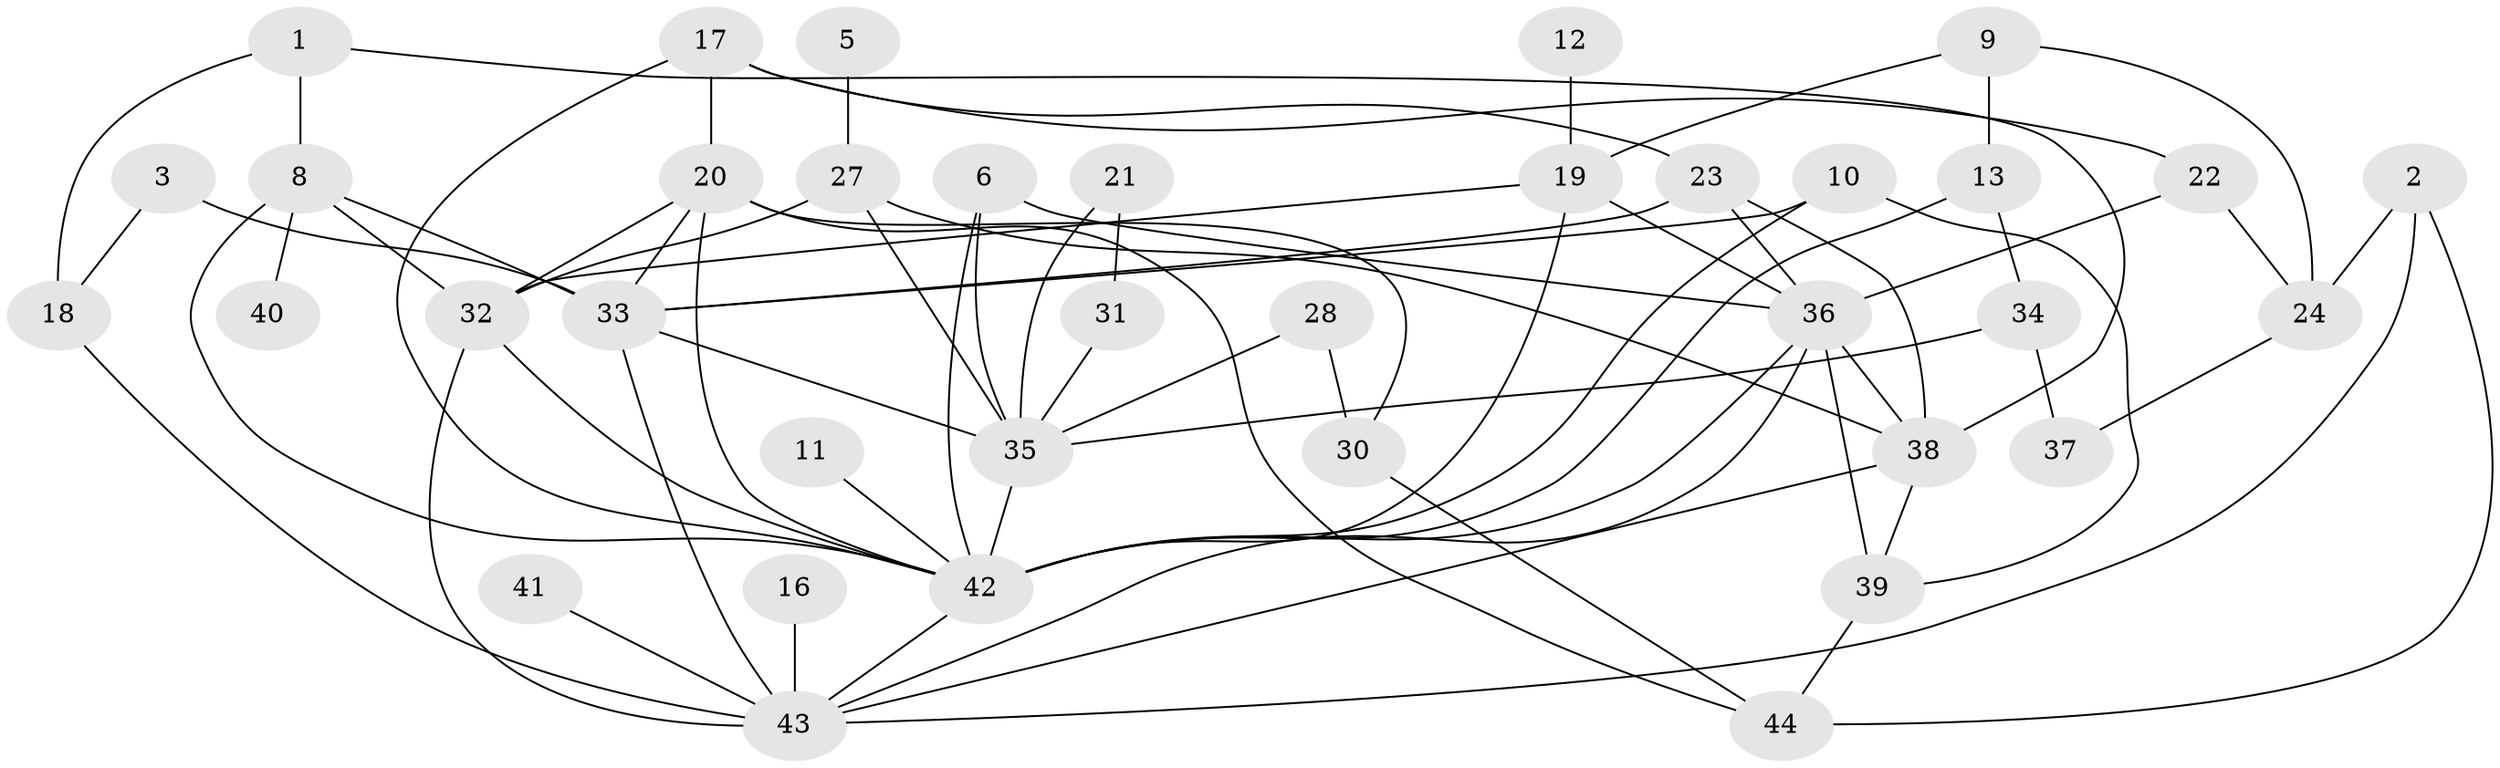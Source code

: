 // original degree distribution, {3: 0.2159090909090909, 4: 0.19318181818181818, 2: 0.23863636363636365, 0: 0.07954545454545454, 6: 0.056818181818181816, 1: 0.13636363636363635, 9: 0.011363636363636364, 5: 0.06818181818181818}
// Generated by graph-tools (version 1.1) at 2025/49/03/09/25 03:49:05]
// undirected, 37 vertices, 71 edges
graph export_dot {
graph [start="1"]
  node [color=gray90,style=filled];
  1;
  2;
  3;
  5;
  6;
  8;
  9;
  10;
  11;
  12;
  13;
  16;
  17;
  18;
  19;
  20;
  21;
  22;
  23;
  24;
  27;
  28;
  30;
  31;
  32;
  33;
  34;
  35;
  36;
  37;
  38;
  39;
  40;
  41;
  42;
  43;
  44;
  1 -- 8 [weight=1.0];
  1 -- 18 [weight=1.0];
  1 -- 38 [weight=1.0];
  2 -- 24 [weight=1.0];
  2 -- 43 [weight=1.0];
  2 -- 44 [weight=1.0];
  3 -- 18 [weight=1.0];
  3 -- 33 [weight=2.0];
  5 -- 27 [weight=1.0];
  6 -- 35 [weight=1.0];
  6 -- 36 [weight=1.0];
  6 -- 42 [weight=1.0];
  8 -- 32 [weight=2.0];
  8 -- 33 [weight=1.0];
  8 -- 40 [weight=1.0];
  8 -- 42 [weight=1.0];
  9 -- 13 [weight=1.0];
  9 -- 19 [weight=1.0];
  9 -- 24 [weight=1.0];
  10 -- 33 [weight=1.0];
  10 -- 39 [weight=1.0];
  10 -- 42 [weight=1.0];
  11 -- 42 [weight=1.0];
  12 -- 19 [weight=1.0];
  13 -- 34 [weight=1.0];
  13 -- 42 [weight=1.0];
  16 -- 43 [weight=1.0];
  17 -- 20 [weight=1.0];
  17 -- 22 [weight=1.0];
  17 -- 23 [weight=1.0];
  17 -- 42 [weight=1.0];
  18 -- 43 [weight=1.0];
  19 -- 32 [weight=1.0];
  19 -- 36 [weight=1.0];
  19 -- 42 [weight=1.0];
  20 -- 30 [weight=1.0];
  20 -- 32 [weight=1.0];
  20 -- 33 [weight=1.0];
  20 -- 42 [weight=1.0];
  20 -- 44 [weight=1.0];
  21 -- 31 [weight=1.0];
  21 -- 35 [weight=1.0];
  22 -- 24 [weight=1.0];
  22 -- 36 [weight=1.0];
  23 -- 33 [weight=1.0];
  23 -- 36 [weight=1.0];
  23 -- 38 [weight=1.0];
  24 -- 37 [weight=2.0];
  27 -- 32 [weight=1.0];
  27 -- 35 [weight=1.0];
  27 -- 38 [weight=1.0];
  28 -- 30 [weight=1.0];
  28 -- 35 [weight=1.0];
  30 -- 44 [weight=1.0];
  31 -- 35 [weight=1.0];
  32 -- 42 [weight=1.0];
  32 -- 43 [weight=1.0];
  33 -- 35 [weight=1.0];
  33 -- 43 [weight=1.0];
  34 -- 35 [weight=1.0];
  34 -- 37 [weight=2.0];
  35 -- 42 [weight=3.0];
  36 -- 38 [weight=1.0];
  36 -- 39 [weight=1.0];
  36 -- 42 [weight=1.0];
  36 -- 43 [weight=1.0];
  38 -- 39 [weight=1.0];
  38 -- 43 [weight=1.0];
  39 -- 44 [weight=1.0];
  41 -- 43 [weight=1.0];
  42 -- 43 [weight=1.0];
}
